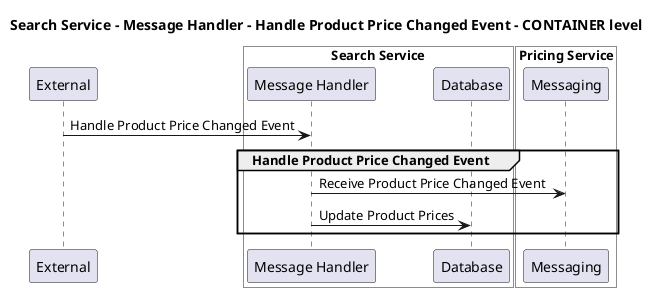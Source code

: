 @startuml

title Search Service - Message Handler - Handle Product Price Changed Event - CONTAINER level

participant "External" as C4InterFlow.SoftwareSystems.ExternalSystem

box "Search Service" #White
    participant "Message Handler" as ECommercePlatform.SoftwareSystems.SearchService.Containers.MessageHandler
    participant "Database" as ECommercePlatform.SoftwareSystems.SearchService.Containers.Database
end box


box "Pricing Service" #White
    participant "Messaging" as ECommercePlatform.SoftwareSystems.PricingService.Containers.Messaging
end box


C4InterFlow.SoftwareSystems.ExternalSystem -> ECommercePlatform.SoftwareSystems.SearchService.Containers.MessageHandler : Handle Product Price Changed Event
group Handle Product Price Changed Event
ECommercePlatform.SoftwareSystems.SearchService.Containers.MessageHandler -> ECommercePlatform.SoftwareSystems.PricingService.Containers.Messaging : Receive Product Price Changed Event
ECommercePlatform.SoftwareSystems.SearchService.Containers.MessageHandler -> ECommercePlatform.SoftwareSystems.SearchService.Containers.Database : Update Product Prices
end


@enduml
